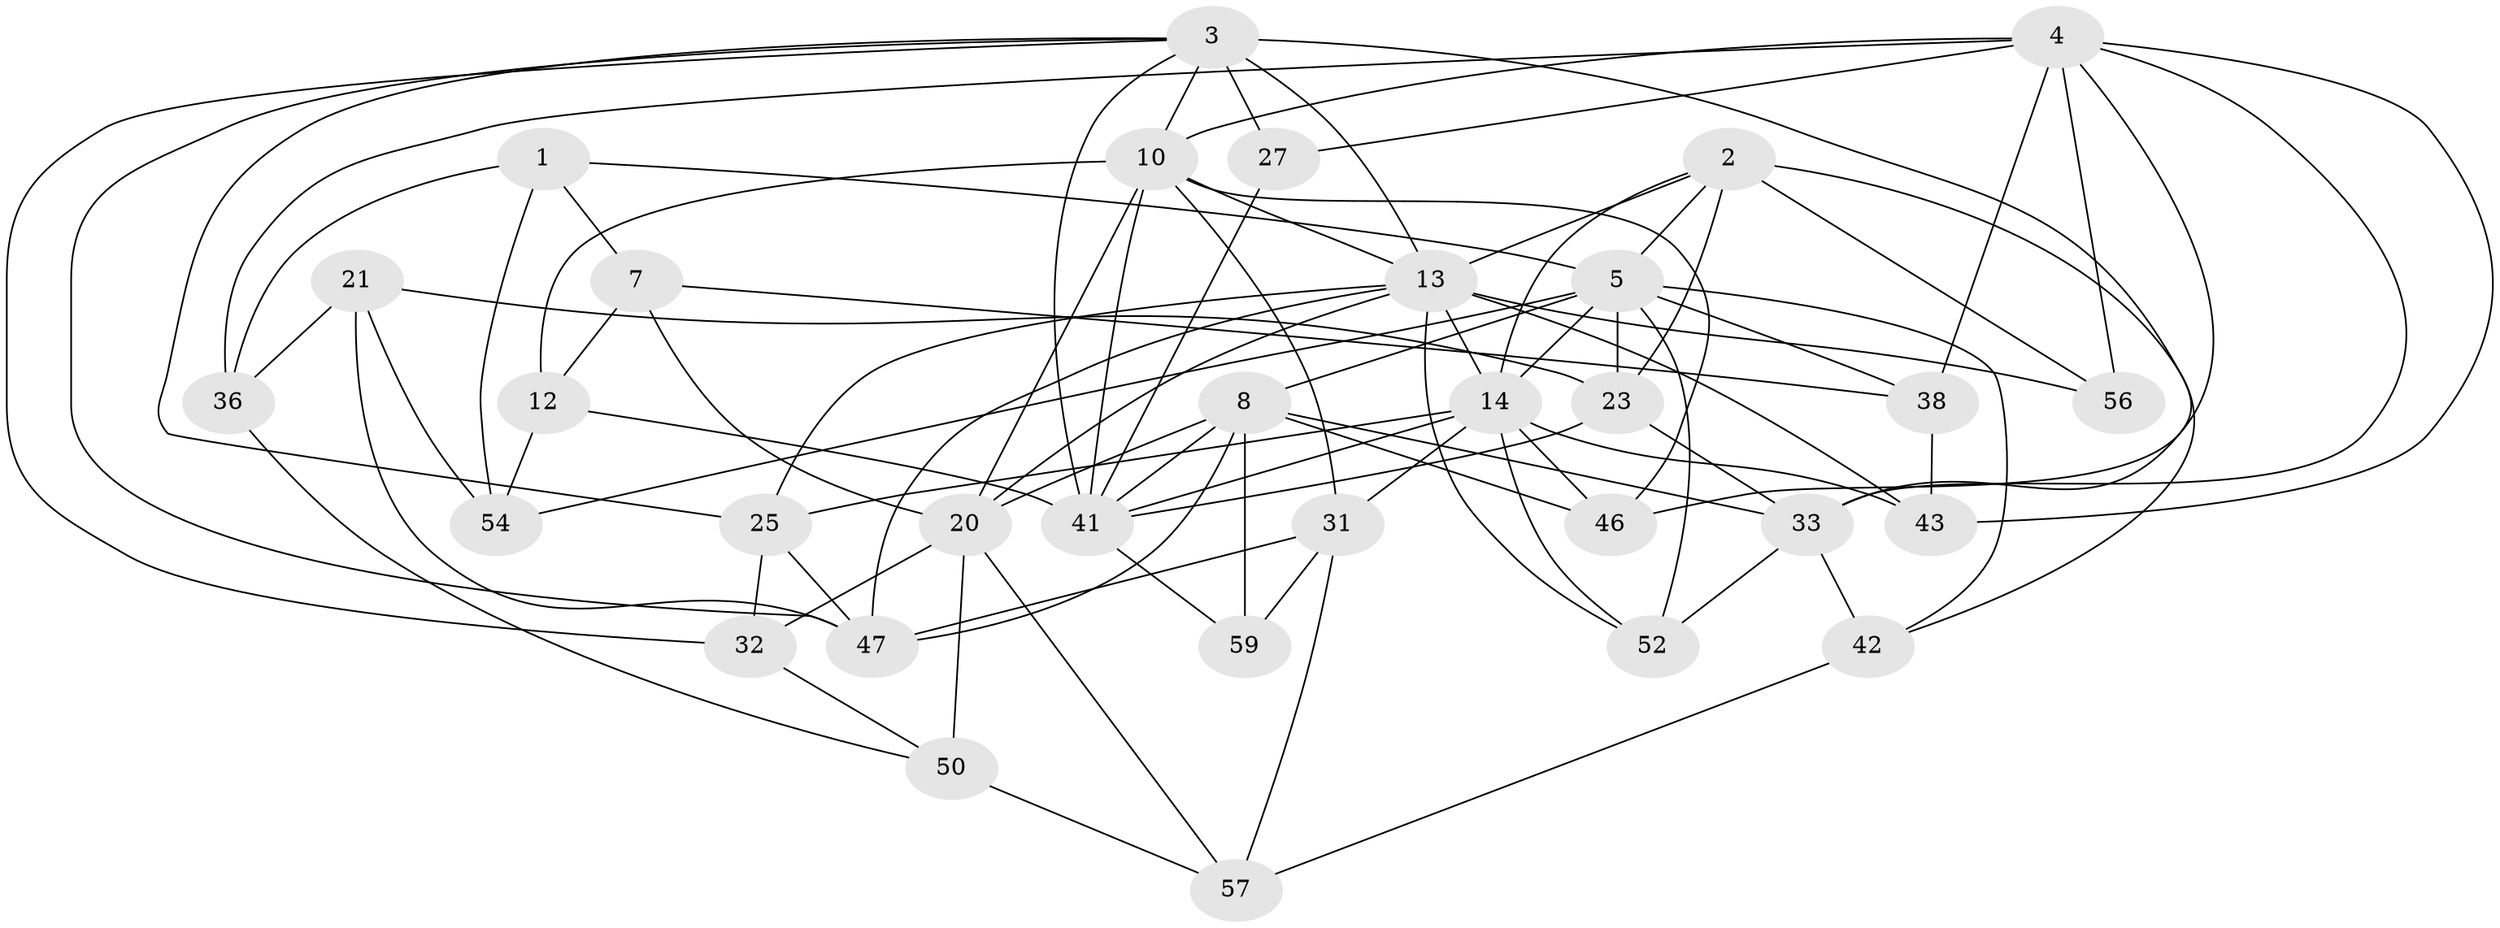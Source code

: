 // original degree distribution, {4: 1.0}
// Generated by graph-tools (version 1.1) at 2025/16/03/09/25 04:16:15]
// undirected, 32 vertices, 86 edges
graph export_dot {
graph [start="1"]
  node [color=gray90,style=filled];
  1;
  2 [super="+24"];
  3 [super="+58+6+9"];
  4 [super="+11"];
  5 [super="+29+18"];
  7;
  8 [super="+39"];
  10 [super="+15+17"];
  12;
  13 [super="+26"];
  14 [super="+48+16+19"];
  20 [super="+28+35"];
  21;
  23 [super="+63"];
  25 [super="+30"];
  27;
  31 [super="+40"];
  32;
  33 [super="+44"];
  36;
  38;
  41 [super="+51"];
  42;
  43;
  46;
  47 [super="+49"];
  50;
  52;
  54;
  56;
  57;
  59;
  1 -- 7;
  1 -- 54;
  1 -- 36;
  1 -- 5;
  2 -- 56;
  2 -- 5;
  2 -- 42;
  2 -- 13;
  2 -- 14;
  2 -- 23;
  3 -- 27 [weight=2];
  3 -- 47;
  3 -- 41;
  3 -- 13 [weight=2];
  3 -- 32;
  3 -- 33;
  3 -- 10;
  3 -- 25;
  4 -- 33;
  4 -- 36;
  4 -- 56;
  4 -- 38;
  4 -- 43;
  4 -- 10;
  4 -- 27;
  4 -- 46;
  5 -- 42;
  5 -- 54;
  5 -- 23 [weight=2];
  5 -- 52;
  5 -- 38;
  5 -- 8;
  5 -- 14;
  7 -- 12;
  7 -- 38;
  7 -- 20;
  8 -- 46;
  8 -- 33;
  8 -- 59 [weight=2];
  8 -- 47;
  8 -- 41;
  8 -- 20;
  10 -- 31 [weight=2];
  10 -- 13;
  10 -- 20 [weight=2];
  10 -- 12;
  10 -- 46;
  10 -- 41;
  12 -- 54;
  12 -- 41;
  13 -- 56 [weight=2];
  13 -- 20;
  13 -- 43;
  13 -- 14;
  13 -- 47;
  13 -- 52;
  13 -- 25;
  14 -- 25 [weight=2];
  14 -- 41;
  14 -- 52;
  14 -- 46;
  14 -- 43;
  14 -- 31;
  20 -- 57;
  20 -- 50;
  20 -- 32;
  21 -- 23;
  21 -- 54;
  21 -- 36;
  21 -- 47;
  23 -- 33;
  23 -- 41;
  25 -- 32;
  25 -- 47;
  27 -- 41;
  31 -- 57;
  31 -- 59;
  31 -- 47;
  32 -- 50;
  33 -- 42;
  33 -- 52;
  36 -- 50;
  38 -- 43;
  41 -- 59;
  42 -- 57;
  50 -- 57;
}
